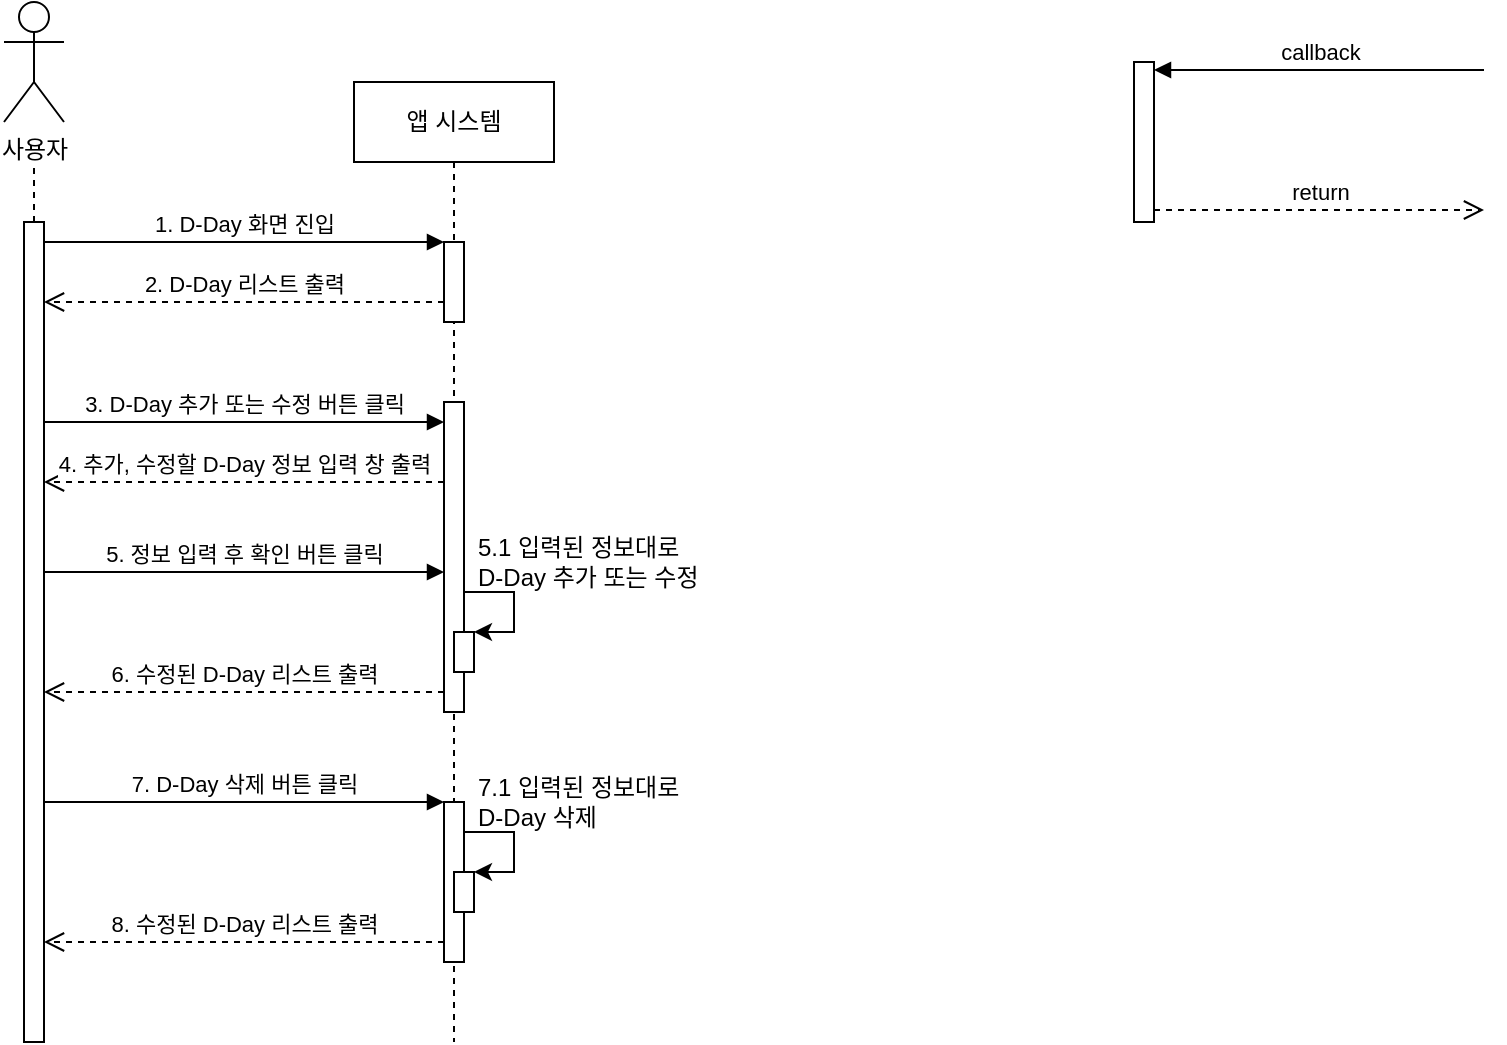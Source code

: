 <mxfile version="26.2.12">
  <diagram name="Page-1" id="2YBvvXClWsGukQMizWep">
    <mxGraphModel dx="783" dy="604" grid="1" gridSize="10" guides="1" tooltips="1" connect="1" arrows="1" fold="1" page="1" pageScale="1" pageWidth="850" pageHeight="1100" math="0" shadow="0">
      <root>
        <mxCell id="0" />
        <mxCell id="1" parent="0" />
        <mxCell id="aM9ryv3xv72pqoxQDRHE-5" value="앱 시스템" style="shape=umlLifeline;perimeter=lifelinePerimeter;whiteSpace=wrap;html=1;container=0;dropTarget=0;collapsible=0;recursiveResize=0;outlineConnect=0;portConstraint=eastwest;newEdgeStyle={&quot;edgeStyle&quot;:&quot;elbowEdgeStyle&quot;,&quot;elbow&quot;:&quot;vertical&quot;,&quot;curved&quot;:0,&quot;rounded&quot;:0};" parent="1" vertex="1">
          <mxGeometry x="250" y="80" width="100" height="480" as="geometry" />
        </mxCell>
        <mxCell id="aM9ryv3xv72pqoxQDRHE-6" value="" style="html=1;points=[];perimeter=orthogonalPerimeter;outlineConnect=0;targetShapes=umlLifeline;portConstraint=eastwest;newEdgeStyle={&quot;edgeStyle&quot;:&quot;elbowEdgeStyle&quot;,&quot;elbow&quot;:&quot;vertical&quot;,&quot;curved&quot;:0,&quot;rounded&quot;:0};" parent="aM9ryv3xv72pqoxQDRHE-5" vertex="1">
          <mxGeometry x="45" y="80" width="10" height="40" as="geometry" />
        </mxCell>
        <mxCell id="3ZrxkT63131DXNsMZdN8-27" value="" style="html=1;points=[];perimeter=orthogonalPerimeter;outlineConnect=0;targetShapes=umlLifeline;portConstraint=eastwest;newEdgeStyle={&quot;edgeStyle&quot;:&quot;elbowEdgeStyle&quot;,&quot;elbow&quot;:&quot;vertical&quot;,&quot;curved&quot;:0,&quot;rounded&quot;:0};" vertex="1" parent="aM9ryv3xv72pqoxQDRHE-5">
          <mxGeometry x="45" y="360" width="10" height="80" as="geometry" />
        </mxCell>
        <mxCell id="3ZrxkT63131DXNsMZdN8-19" value="5.1 입력된 정보대로&lt;div&gt;D-Day&amp;nbsp;&lt;span style=&quot;background-color: transparent; color: light-dark(rgb(0, 0, 0), rgb(255, 255, 255));&quot;&gt;추가 또는 수정&lt;/span&gt;&lt;/div&gt;" style="text;html=1;align=left;verticalAlign=middle;resizable=0;points=[];autosize=1;strokeColor=none;fillColor=none;" vertex="1" parent="aM9ryv3xv72pqoxQDRHE-5">
          <mxGeometry x="60" y="220" width="130" height="40" as="geometry" />
        </mxCell>
        <mxCell id="3ZrxkT63131DXNsMZdN8-14" value="" style="html=1;points=[];perimeter=orthogonalPerimeter;outlineConnect=0;targetShapes=umlLifeline;portConstraint=eastwest;newEdgeStyle={&quot;edgeStyle&quot;:&quot;elbowEdgeStyle&quot;,&quot;elbow&quot;:&quot;vertical&quot;,&quot;curved&quot;:0,&quot;rounded&quot;:0};" vertex="1" parent="aM9ryv3xv72pqoxQDRHE-5">
          <mxGeometry x="45" y="160" width="10" height="155" as="geometry" />
        </mxCell>
        <mxCell id="3ZrxkT63131DXNsMZdN8-16" value="" style="endArrow=classic;html=1;rounded=0;edgeStyle=orthogonalEdgeStyle;" edge="1" parent="aM9ryv3xv72pqoxQDRHE-5" source="3ZrxkT63131DXNsMZdN8-14" target="3ZrxkT63131DXNsMZdN8-17">
          <mxGeometry width="50" height="50" relative="1" as="geometry">
            <mxPoint x="60" y="255" as="sourcePoint" />
            <mxPoint x="110" y="275" as="targetPoint" />
            <Array as="points">
              <mxPoint x="80" y="255" />
              <mxPoint x="80" y="275" />
            </Array>
          </mxGeometry>
        </mxCell>
        <mxCell id="3ZrxkT63131DXNsMZdN8-17" value="" style="html=1;points=[];perimeter=orthogonalPerimeter;outlineConnect=0;targetShapes=umlLifeline;portConstraint=eastwest;newEdgeStyle={&quot;edgeStyle&quot;:&quot;elbowEdgeStyle&quot;,&quot;elbow&quot;:&quot;vertical&quot;,&quot;curved&quot;:0,&quot;rounded&quot;:0};" vertex="1" parent="aM9ryv3xv72pqoxQDRHE-5">
          <mxGeometry x="50" y="275" width="10" height="20" as="geometry" />
        </mxCell>
        <mxCell id="3ZrxkT63131DXNsMZdN8-25" value="3. D-Day 추가 또는 수정 버튼 클릭" style="html=1;verticalAlign=bottom;endArrow=block;edgeStyle=elbowEdgeStyle;elbow=vertical;curved=0;rounded=0;" edge="1" parent="aM9ryv3xv72pqoxQDRHE-5" target="3ZrxkT63131DXNsMZdN8-14">
          <mxGeometry relative="1" as="geometry">
            <mxPoint x="-155" y="170" as="sourcePoint" />
            <Array as="points">
              <mxPoint x="-80" y="170" />
            </Array>
            <mxPoint x="30" y="170" as="targetPoint" />
          </mxGeometry>
        </mxCell>
        <mxCell id="3ZrxkT63131DXNsMZdN8-15" value="5. 정보 입력 후 확인 버튼 클릭" style="html=1;verticalAlign=bottom;endArrow=block;edgeStyle=elbowEdgeStyle;elbow=horizontal;curved=0;rounded=0;" edge="1" parent="aM9ryv3xv72pqoxQDRHE-5" target="3ZrxkT63131DXNsMZdN8-14">
          <mxGeometry relative="1" as="geometry">
            <mxPoint x="-155" y="245" as="sourcePoint" />
            <Array as="points">
              <mxPoint x="-60" y="245" />
            </Array>
            <mxPoint x="20" y="245" as="targetPoint" />
          </mxGeometry>
        </mxCell>
        <mxCell id="3ZrxkT63131DXNsMZdN8-21" value="6. 수정된 D-Day 리스트 출력" style="html=1;verticalAlign=bottom;endArrow=open;dashed=1;endSize=8;edgeStyle=elbowEdgeStyle;elbow=vertical;curved=0;rounded=0;" edge="1" parent="aM9ryv3xv72pqoxQDRHE-5" source="3ZrxkT63131DXNsMZdN8-14">
          <mxGeometry relative="1" as="geometry">
            <mxPoint x="-155" y="305" as="targetPoint" />
            <Array as="points">
              <mxPoint x="20" y="305" />
            </Array>
            <mxPoint x="30" y="305" as="sourcePoint" />
          </mxGeometry>
        </mxCell>
        <mxCell id="3ZrxkT63131DXNsMZdN8-30" value="7.1 입력된 정보대로&lt;div&gt;D-Day 삭제&lt;/div&gt;" style="text;html=1;align=left;verticalAlign=middle;resizable=0;points=[];autosize=1;strokeColor=none;fillColor=none;" vertex="1" parent="aM9ryv3xv72pqoxQDRHE-5">
          <mxGeometry x="60" y="340" width="120" height="40" as="geometry" />
        </mxCell>
        <mxCell id="3ZrxkT63131DXNsMZdN8-31" value="" style="endArrow=classic;html=1;rounded=0;edgeStyle=orthogonalEdgeStyle;" edge="1" parent="aM9ryv3xv72pqoxQDRHE-5" target="3ZrxkT63131DXNsMZdN8-32">
          <mxGeometry width="50" height="50" relative="1" as="geometry">
            <mxPoint x="55" y="375" as="sourcePoint" />
            <mxPoint x="110" y="395" as="targetPoint" />
            <Array as="points">
              <mxPoint x="80" y="375" />
              <mxPoint x="80" y="395" />
            </Array>
          </mxGeometry>
        </mxCell>
        <mxCell id="3ZrxkT63131DXNsMZdN8-32" value="" style="html=1;points=[];perimeter=orthogonalPerimeter;outlineConnect=0;targetShapes=umlLifeline;portConstraint=eastwest;newEdgeStyle={&quot;edgeStyle&quot;:&quot;elbowEdgeStyle&quot;,&quot;elbow&quot;:&quot;vertical&quot;,&quot;curved&quot;:0,&quot;rounded&quot;:0};" vertex="1" parent="aM9ryv3xv72pqoxQDRHE-5">
          <mxGeometry x="50" y="395" width="10" height="20" as="geometry" />
        </mxCell>
        <mxCell id="aM9ryv3xv72pqoxQDRHE-7" value="1. D-Day 화면 진입" style="html=1;verticalAlign=bottom;endArrow=block;edgeStyle=elbowEdgeStyle;elbow=vertical;curved=0;rounded=0;" parent="1" source="aM9ryv3xv72pqoxQDRHE-2" target="aM9ryv3xv72pqoxQDRHE-6" edge="1">
          <mxGeometry relative="1" as="geometry">
            <mxPoint x="195" y="170" as="sourcePoint" />
            <Array as="points">
              <mxPoint x="180" y="160" />
            </Array>
          </mxGeometry>
        </mxCell>
        <mxCell id="aM9ryv3xv72pqoxQDRHE-8" value="2. D-Day 리스트 출력" style="html=1;verticalAlign=bottom;endArrow=open;dashed=1;endSize=8;edgeStyle=elbowEdgeStyle;elbow=vertical;curved=0;rounded=0;" parent="1" source="aM9ryv3xv72pqoxQDRHE-6" target="aM9ryv3xv72pqoxQDRHE-2" edge="1">
          <mxGeometry relative="1" as="geometry">
            <mxPoint x="95" y="190" as="targetPoint" />
            <Array as="points">
              <mxPoint x="190" y="190" />
            </Array>
            <mxPoint x="265" y="190" as="sourcePoint" />
          </mxGeometry>
        </mxCell>
        <mxCell id="aM9ryv3xv72pqoxQDRHE-9" value="callback" style="html=1;verticalAlign=bottom;endArrow=block;edgeStyle=elbowEdgeStyle;elbow=vertical;curved=0;rounded=0;" parent="1" target="aM9ryv3xv72pqoxQDRHE-4" edge="1">
          <mxGeometry relative="1" as="geometry">
            <mxPoint x="815" y="74" as="sourcePoint" />
            <Array as="points">
              <mxPoint x="740" y="74" />
            </Array>
          </mxGeometry>
        </mxCell>
        <mxCell id="aM9ryv3xv72pqoxQDRHE-10" value="return" style="html=1;verticalAlign=bottom;endArrow=open;dashed=1;endSize=8;edgeStyle=elbowEdgeStyle;elbow=vertical;curved=0;rounded=0;" parent="1" source="aM9ryv3xv72pqoxQDRHE-4" edge="1">
          <mxGeometry relative="1" as="geometry">
            <mxPoint x="815" y="144" as="targetPoint" />
            <Array as="points">
              <mxPoint x="730" y="144" />
            </Array>
          </mxGeometry>
        </mxCell>
        <mxCell id="3ZrxkT63131DXNsMZdN8-4" value="사용자" style="shape=umlActor;verticalLabelPosition=bottom;verticalAlign=top;html=1;outlineConnect=0;" vertex="1" parent="1">
          <mxGeometry x="75" y="40" width="30" height="60" as="geometry" />
        </mxCell>
        <mxCell id="3ZrxkT63131DXNsMZdN8-6" value="" style="endArrow=none;dashed=1;html=1;rounded=0;" edge="1" parent="1" source="aM9ryv3xv72pqoxQDRHE-2">
          <mxGeometry width="50" height="50" relative="1" as="geometry">
            <mxPoint x="90" y="380" as="sourcePoint" />
            <mxPoint x="90" y="120" as="targetPoint" />
          </mxGeometry>
        </mxCell>
        <mxCell id="aM9ryv3xv72pqoxQDRHE-2" value="" style="html=1;points=[];perimeter=orthogonalPerimeter;outlineConnect=0;targetShapes=umlLifeline;portConstraint=eastwest;newEdgeStyle={&quot;edgeStyle&quot;:&quot;elbowEdgeStyle&quot;,&quot;elbow&quot;:&quot;vertical&quot;,&quot;curved&quot;:0,&quot;rounded&quot;:0};" parent="1" vertex="1">
          <mxGeometry x="85" y="150" width="10" height="410" as="geometry" />
        </mxCell>
        <mxCell id="aM9ryv3xv72pqoxQDRHE-4" value="" style="html=1;points=[];perimeter=orthogonalPerimeter;outlineConnect=0;targetShapes=umlLifeline;portConstraint=eastwest;newEdgeStyle={&quot;edgeStyle&quot;:&quot;elbowEdgeStyle&quot;,&quot;elbow&quot;:&quot;vertical&quot;,&quot;curved&quot;:0,&quot;rounded&quot;:0};" parent="1" vertex="1">
          <mxGeometry x="640" y="70" width="10" height="80" as="geometry" />
        </mxCell>
        <mxCell id="3ZrxkT63131DXNsMZdN8-28" value="7. D-Day 삭제 버튼 클릭" style="html=1;verticalAlign=bottom;endArrow=block;edgeStyle=elbowEdgeStyle;elbow=vertical;curved=0;rounded=0;" edge="1" parent="1" source="aM9ryv3xv72pqoxQDRHE-2" target="3ZrxkT63131DXNsMZdN8-27">
          <mxGeometry relative="1" as="geometry">
            <mxPoint x="110" y="440" as="sourcePoint" />
            <Array as="points">
              <mxPoint x="160" y="440" />
            </Array>
            <mxPoint x="280" y="440" as="targetPoint" />
          </mxGeometry>
        </mxCell>
        <mxCell id="3ZrxkT63131DXNsMZdN8-29" value="8. 수정된 D-Day 리스트 출력" style="html=1;verticalAlign=bottom;endArrow=open;dashed=1;endSize=8;edgeStyle=elbowEdgeStyle;elbow=vertical;curved=0;rounded=0;" edge="1" parent="1">
          <mxGeometry relative="1" as="geometry">
            <mxPoint x="95" y="510" as="targetPoint" />
            <Array as="points">
              <mxPoint x="170" y="510" />
            </Array>
            <mxPoint x="295" y="510" as="sourcePoint" />
          </mxGeometry>
        </mxCell>
        <mxCell id="3ZrxkT63131DXNsMZdN8-26" value="4. 추가, 수정할 D-Day 정보 입력 창 출력" style="html=1;verticalAlign=bottom;endArrow=open;dashed=1;endSize=8;edgeStyle=elbowEdgeStyle;elbow=vertical;curved=0;rounded=0;" edge="1" parent="1">
          <mxGeometry relative="1" as="geometry">
            <mxPoint x="95" y="280" as="targetPoint" />
            <Array as="points">
              <mxPoint x="180" y="280" />
            </Array>
            <mxPoint x="295" y="280" as="sourcePoint" />
          </mxGeometry>
        </mxCell>
      </root>
    </mxGraphModel>
  </diagram>
</mxfile>
